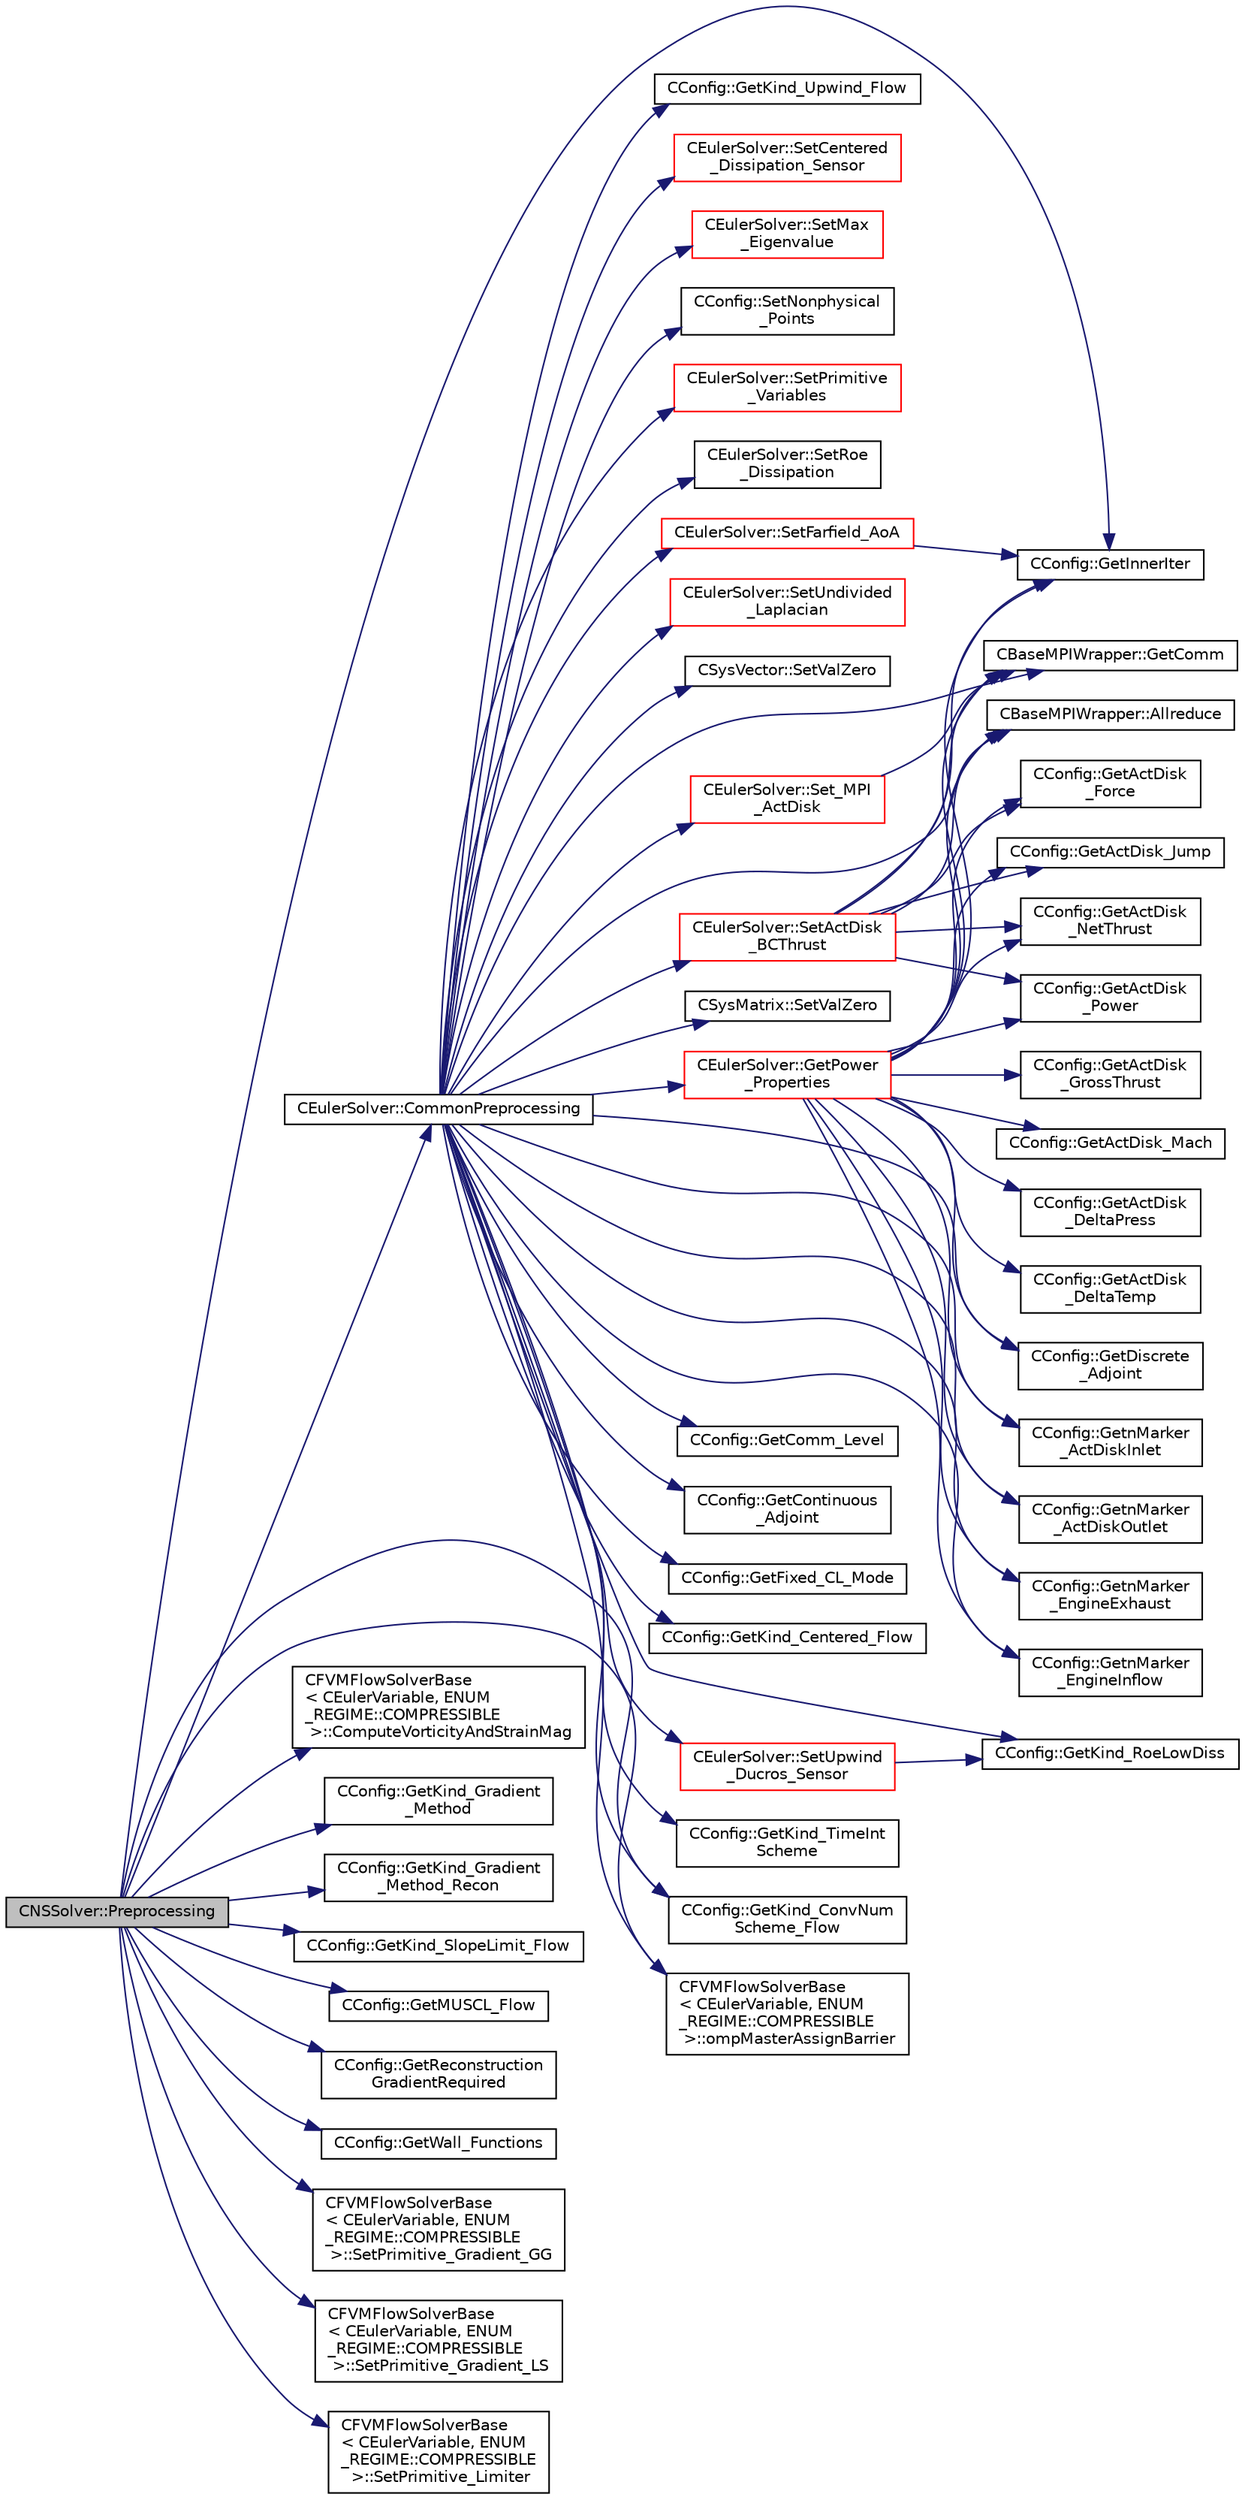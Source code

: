 digraph "CNSSolver::Preprocessing"
{
 // LATEX_PDF_SIZE
  edge [fontname="Helvetica",fontsize="10",labelfontname="Helvetica",labelfontsize="10"];
  node [fontname="Helvetica",fontsize="10",shape=record];
  rankdir="LR";
  Node1 [label="CNSSolver::Preprocessing",height=0.2,width=0.4,color="black", fillcolor="grey75", style="filled", fontcolor="black",tooltip="Restart residual and compute gradients."];
  Node1 -> Node2 [color="midnightblue",fontsize="10",style="solid",fontname="Helvetica"];
  Node2 [label="CEulerSolver::CommonPreprocessing",height=0.2,width=0.4,color="black", fillcolor="white", style="filled",URL="$classCEulerSolver.html#a0d6f93feba8d6aad18edf3594213042b",tooltip="Preprocessing actions common to the Euler and NS solvers."];
  Node2 -> Node3 [color="midnightblue",fontsize="10",style="solid",fontname="Helvetica"];
  Node3 [label="CBaseMPIWrapper::Allreduce",height=0.2,width=0.4,color="black", fillcolor="white", style="filled",URL="$classCBaseMPIWrapper.html#a381d4b3738c09d92ee1ae9f89715b541",tooltip=" "];
  Node2 -> Node4 [color="midnightblue",fontsize="10",style="solid",fontname="Helvetica"];
  Node4 [label="CBaseMPIWrapper::GetComm",height=0.2,width=0.4,color="black", fillcolor="white", style="filled",URL="$classCBaseMPIWrapper.html#a8154391fc3522954802889d81d4ef5da",tooltip=" "];
  Node2 -> Node5 [color="midnightblue",fontsize="10",style="solid",fontname="Helvetica"];
  Node5 [label="CConfig::GetComm_Level",height=0.2,width=0.4,color="black", fillcolor="white", style="filled",URL="$classCConfig.html#aa495414133c826e5f6651d4ce82d0ef6",tooltip="Get the level of MPI communications to be performed."];
  Node2 -> Node6 [color="midnightblue",fontsize="10",style="solid",fontname="Helvetica"];
  Node6 [label="CConfig::GetContinuous\l_Adjoint",height=0.2,width=0.4,color="black", fillcolor="white", style="filled",URL="$classCConfig.html#a1eb754aa86fb8154bc9eefea616b7cf9",tooltip="Determines if problem is adjoint."];
  Node2 -> Node7 [color="midnightblue",fontsize="10",style="solid",fontname="Helvetica"];
  Node7 [label="CConfig::GetDiscrete\l_Adjoint",height=0.2,width=0.4,color="black", fillcolor="white", style="filled",URL="$classCConfig.html#ab3928c4e6debcf50dcd0d38985f6980c",tooltip="Get the indicator whether we are solving an discrete adjoint problem."];
  Node2 -> Node8 [color="midnightblue",fontsize="10",style="solid",fontname="Helvetica"];
  Node8 [label="CConfig::GetFixed_CL_Mode",height=0.2,width=0.4,color="black", fillcolor="white", style="filled",URL="$classCConfig.html#ae688e355a74025050498d8c03aee35b2",tooltip="Get information about whether to use fixed CL mode."];
  Node2 -> Node9 [color="midnightblue",fontsize="10",style="solid",fontname="Helvetica"];
  Node9 [label="CConfig::GetKind_Centered_Flow",height=0.2,width=0.4,color="black", fillcolor="white", style="filled",URL="$classCConfig.html#ac98947febf35f20117815114d9371593",tooltip="Get the kind of center convective numerical scheme for the flow equations."];
  Node2 -> Node10 [color="midnightblue",fontsize="10",style="solid",fontname="Helvetica"];
  Node10 [label="CConfig::GetKind_ConvNum\lScheme_Flow",height=0.2,width=0.4,color="black", fillcolor="white", style="filled",URL="$classCConfig.html#ac664a20b0a09ab14844dc6326290f0a0",tooltip="Get the kind of convective numerical scheme for the flow equations (centered or upwind)."];
  Node2 -> Node11 [color="midnightblue",fontsize="10",style="solid",fontname="Helvetica"];
  Node11 [label="CConfig::GetKind_RoeLowDiss",height=0.2,width=0.4,color="black", fillcolor="white", style="filled",URL="$classCConfig.html#ac918ef9330aef4d77346ab40d12ed178",tooltip="Get the Kind of Roe Low Dissipation Scheme for Unsteady flows."];
  Node2 -> Node12 [color="midnightblue",fontsize="10",style="solid",fontname="Helvetica"];
  Node12 [label="CConfig::GetKind_TimeInt\lScheme",height=0.2,width=0.4,color="black", fillcolor="white", style="filled",URL="$classCConfig.html#ad16f71356f146b530fb1fbb45444525c",tooltip="Get the kind of time integration method."];
  Node2 -> Node13 [color="midnightblue",fontsize="10",style="solid",fontname="Helvetica"];
  Node13 [label="CConfig::GetKind_Upwind_Flow",height=0.2,width=0.4,color="black", fillcolor="white", style="filled",URL="$classCConfig.html#a077d982f11185a84929f8fec40b79938",tooltip="Get the kind of upwind convective numerical scheme for the flow equations."];
  Node2 -> Node14 [color="midnightblue",fontsize="10",style="solid",fontname="Helvetica"];
  Node14 [label="CConfig::GetnMarker\l_ActDiskInlet",height=0.2,width=0.4,color="black", fillcolor="white", style="filled",URL="$classCConfig.html#a6a932676936a4820c68acf7b0f0fbf0b",tooltip="Get the total number of boundary markers."];
  Node2 -> Node15 [color="midnightblue",fontsize="10",style="solid",fontname="Helvetica"];
  Node15 [label="CConfig::GetnMarker\l_ActDiskOutlet",height=0.2,width=0.4,color="black", fillcolor="white", style="filled",URL="$classCConfig.html#aa9cff95a1ef0297bd9b00196b135322d",tooltip="Get the total number of boundary markers."];
  Node2 -> Node16 [color="midnightblue",fontsize="10",style="solid",fontname="Helvetica"];
  Node16 [label="CConfig::GetnMarker\l_EngineExhaust",height=0.2,width=0.4,color="black", fillcolor="white", style="filled",URL="$classCConfig.html#aeb570adc15cf09e8cbfac9e62352abb3",tooltip="Get the total number of boundary markers."];
  Node2 -> Node17 [color="midnightblue",fontsize="10",style="solid",fontname="Helvetica"];
  Node17 [label="CConfig::GetnMarker\l_EngineInflow",height=0.2,width=0.4,color="black", fillcolor="white", style="filled",URL="$classCConfig.html#ab656a5e3e5dc0f91ec2bcff0127874c1",tooltip="Get the total number of boundary markers."];
  Node2 -> Node18 [color="midnightblue",fontsize="10",style="solid",fontname="Helvetica"];
  Node18 [label="CEulerSolver::GetPower\l_Properties",height=0.2,width=0.4,color="red", fillcolor="white", style="filled",URL="$classCEulerSolver.html#ad8b538a82e5a7a7e3903ec29954b1d07",tooltip="Compute the Fan face Mach number."];
  Node18 -> Node3 [color="midnightblue",fontsize="10",style="solid",fontname="Helvetica"];
  Node18 -> Node19 [color="midnightblue",fontsize="10",style="solid",fontname="Helvetica"];
  Node19 [label="CConfig::GetActDisk\l_DeltaPress",height=0.2,width=0.4,color="black", fillcolor="white", style="filled",URL="$classCConfig.html#a870bfde4c82967ce550b55372d930370",tooltip="Get the back pressure (static) at an outlet boundary."];
  Node18 -> Node20 [color="midnightblue",fontsize="10",style="solid",fontname="Helvetica"];
  Node20 [label="CConfig::GetActDisk\l_DeltaTemp",height=0.2,width=0.4,color="black", fillcolor="white", style="filled",URL="$classCConfig.html#a20b9f62101a6039ccebb87d104463acf",tooltip="Get the back pressure (static) at an outlet boundary."];
  Node18 -> Node21 [color="midnightblue",fontsize="10",style="solid",fontname="Helvetica"];
  Node21 [label="CConfig::GetActDisk\l_Force",height=0.2,width=0.4,color="black", fillcolor="white", style="filled",URL="$classCConfig.html#aac332c9cec91650e693bc97790bdc57d",tooltip="Get the origin of the actuator disk."];
  Node18 -> Node22 [color="midnightblue",fontsize="10",style="solid",fontname="Helvetica"];
  Node22 [label="CConfig::GetActDisk\l_GrossThrust",height=0.2,width=0.4,color="black", fillcolor="white", style="filled",URL="$classCConfig.html#ae3392736f39e4286e7905d179c2ac421",tooltip="Get the back pressure (static) at an outlet boundary."];
  Node18 -> Node23 [color="midnightblue",fontsize="10",style="solid",fontname="Helvetica"];
  Node23 [label="CConfig::GetActDisk_Jump",height=0.2,width=0.4,color="black", fillcolor="white", style="filled",URL="$classCConfig.html#a7e61d38d5ea9b75094b2faed23df7d07",tooltip="Get the format of the output solution."];
  Node18 -> Node24 [color="midnightblue",fontsize="10",style="solid",fontname="Helvetica"];
  Node24 [label="CConfig::GetActDisk_Mach",height=0.2,width=0.4,color="black", fillcolor="white", style="filled",URL="$classCConfig.html#a8eb3ba200cee3e5568bd0bb660b51233",tooltip="Get the origin of the actuator disk."];
  Node18 -> Node25 [color="midnightblue",fontsize="10",style="solid",fontname="Helvetica"];
  Node25 [label="CConfig::GetActDisk\l_NetThrust",height=0.2,width=0.4,color="black", fillcolor="white", style="filled",URL="$classCConfig.html#a0a66c7dcb2544140eae9cd600a30458f",tooltip="Get the origin of the actuator disk."];
  Node18 -> Node26 [color="midnightblue",fontsize="10",style="solid",fontname="Helvetica"];
  Node26 [label="CConfig::GetActDisk\l_Power",height=0.2,width=0.4,color="black", fillcolor="white", style="filled",URL="$classCConfig.html#a0d7c4f41254c06e1799eed6e7842deef",tooltip="Get the origin of the actuator disk."];
  Node18 -> Node4 [color="midnightblue",fontsize="10",style="solid",fontname="Helvetica"];
  Node18 -> Node7 [color="midnightblue",fontsize="10",style="solid",fontname="Helvetica"];
  Node18 -> Node77 [color="midnightblue",fontsize="10",style="solid",fontname="Helvetica"];
  Node77 [label="CConfig::GetInnerIter",height=0.2,width=0.4,color="black", fillcolor="white", style="filled",URL="$classCConfig.html#a079a90396222697f01e0c365285c915d",tooltip="Get the current FSI iteration number."];
  Node18 -> Node14 [color="midnightblue",fontsize="10",style="solid",fontname="Helvetica"];
  Node18 -> Node15 [color="midnightblue",fontsize="10",style="solid",fontname="Helvetica"];
  Node18 -> Node16 [color="midnightblue",fontsize="10",style="solid",fontname="Helvetica"];
  Node18 -> Node17 [color="midnightblue",fontsize="10",style="solid",fontname="Helvetica"];
  Node2 -> Node171 [color="midnightblue",fontsize="10",style="solid",fontname="Helvetica"];
  Node171 [label="CFVMFlowSolverBase\l\< CEulerVariable, ENUM\l_REGIME::COMPRESSIBLE\l \>::ompMasterAssignBarrier",height=0.2,width=0.4,color="black", fillcolor="white", style="filled",URL="$classCFVMFlowSolverBase.html#a1b0175f84e884c015bf48e2e6e7c78bd",tooltip="Utility to set the value of a member variables safely, and so that the new values are seen by all thr..."];
  Node2 -> Node172 [color="midnightblue",fontsize="10",style="solid",fontname="Helvetica"];
  Node172 [label="CEulerSolver::Set_MPI\l_ActDisk",height=0.2,width=0.4,color="red", fillcolor="white", style="filled",URL="$classCEulerSolver.html#a6af5752ae941083a42f1d5761adb27ef",tooltip="Parallelization of Undivided Laplacian."];
  Node172 -> Node4 [color="midnightblue",fontsize="10",style="solid",fontname="Helvetica"];
  Node2 -> Node185 [color="midnightblue",fontsize="10",style="solid",fontname="Helvetica"];
  Node185 [label="CEulerSolver::SetActDisk\l_BCThrust",height=0.2,width=0.4,color="red", fillcolor="white", style="filled",URL="$classCEulerSolver.html#a147d5ae75cf7de115e4be2c23ba95f6d",tooltip="Update the AoA and freestream velocity at the farfield."];
  Node185 -> Node3 [color="midnightblue",fontsize="10",style="solid",fontname="Helvetica"];
  Node185 -> Node21 [color="midnightblue",fontsize="10",style="solid",fontname="Helvetica"];
  Node185 -> Node23 [color="midnightblue",fontsize="10",style="solid",fontname="Helvetica"];
  Node185 -> Node25 [color="midnightblue",fontsize="10",style="solid",fontname="Helvetica"];
  Node185 -> Node26 [color="midnightblue",fontsize="10",style="solid",fontname="Helvetica"];
  Node185 -> Node4 [color="midnightblue",fontsize="10",style="solid",fontname="Helvetica"];
  Node185 -> Node77 [color="midnightblue",fontsize="10",style="solid",fontname="Helvetica"];
  Node2 -> Node211 [color="midnightblue",fontsize="10",style="solid",fontname="Helvetica"];
  Node211 [label="CEulerSolver::SetCentered\l_Dissipation_Sensor",height=0.2,width=0.4,color="red", fillcolor="white", style="filled",URL="$classCEulerSolver.html#a4432952bec1a64ea33d6c007a4edf4d0",tooltip="Compute the dissipation sensor for centered schemes."];
  Node2 -> Node215 [color="midnightblue",fontsize="10",style="solid",fontname="Helvetica"];
  Node215 [label="CEulerSolver::SetFarfield_AoA",height=0.2,width=0.4,color="red", fillcolor="white", style="filled",URL="$classCEulerSolver.html#ae9346f0feebb8b28613bfc7838d3d121",tooltip="Update the AoA and freestream velocity at the farfield."];
  Node215 -> Node77 [color="midnightblue",fontsize="10",style="solid",fontname="Helvetica"];
  Node2 -> Node224 [color="midnightblue",fontsize="10",style="solid",fontname="Helvetica"];
  Node224 [label="CEulerSolver::SetMax\l_Eigenvalue",height=0.2,width=0.4,color="red", fillcolor="white", style="filled",URL="$classCEulerSolver.html#ab1d1a9cf835e4fa232711959f7768be3",tooltip="Compute the max eigenvalue."];
  Node2 -> Node228 [color="midnightblue",fontsize="10",style="solid",fontname="Helvetica"];
  Node228 [label="CConfig::SetNonphysical\l_Points",height=0.2,width=0.4,color="black", fillcolor="white", style="filled",URL="$classCConfig.html#a434fe0922532828b7e40ded865c5ce51",tooltip="Set the current number of non-physical nodes in the solution."];
  Node2 -> Node229 [color="midnightblue",fontsize="10",style="solid",fontname="Helvetica"];
  Node229 [label="CEulerSolver::SetPrimitive\l_Variables",height=0.2,width=0.4,color="red", fillcolor="white", style="filled",URL="$classCEulerSolver.html#a5ca2856cb7c17dcef0012c82677816f4",tooltip="Compute the velocity^2, SoundSpeed, Pressure, Enthalpy, Viscosity."];
  Node2 -> Node256 [color="midnightblue",fontsize="10",style="solid",fontname="Helvetica"];
  Node256 [label="CEulerSolver::SetRoe\l_Dissipation",height=0.2,width=0.4,color="black", fillcolor="white", style="filled",URL="$classCEulerSolver.html#a9a04314743655b068012312dc9aca9f1",tooltip="A virtual member."];
  Node2 -> Node257 [color="midnightblue",fontsize="10",style="solid",fontname="Helvetica"];
  Node257 [label="CEulerSolver::SetUndivided\l_Laplacian",height=0.2,width=0.4,color="red", fillcolor="white", style="filled",URL="$classCEulerSolver.html#a82314e58faf4d98a5f3733f43d64de92",tooltip="Compute the undivided laplacian for the solution."];
  Node2 -> Node342 [color="midnightblue",fontsize="10",style="solid",fontname="Helvetica"];
  Node342 [label="CEulerSolver::SetUpwind\l_Ducros_Sensor",height=0.2,width=0.4,color="red", fillcolor="white", style="filled",URL="$classCEulerSolver.html#aad67b818e2f5c133118d2a4cca7845f3",tooltip="Compute Ducros Sensor for Roe Dissipation."];
  Node342 -> Node11 [color="midnightblue",fontsize="10",style="solid",fontname="Helvetica"];
  Node2 -> Node350 [color="midnightblue",fontsize="10",style="solid",fontname="Helvetica"];
  Node350 [label="CSysVector::SetValZero",height=0.2,width=0.4,color="black", fillcolor="white", style="filled",URL="$classCSysVector.html#aa179ddab500faadee96bebecff9e201d",tooltip="Sets to zero all the entries of the vector."];
  Node2 -> Node351 [color="midnightblue",fontsize="10",style="solid",fontname="Helvetica"];
  Node351 [label="CSysMatrix::SetValZero",height=0.2,width=0.4,color="black", fillcolor="white", style="filled",URL="$classCSysMatrix.html#a8f974ad2e089dccfc99ea21a4ef5a819",tooltip="Sets to zero all the entries of the sparse matrix."];
  Node1 -> Node352 [color="midnightblue",fontsize="10",style="solid",fontname="Helvetica"];
  Node352 [label="CFVMFlowSolverBase\l\< CEulerVariable, ENUM\l_REGIME::COMPRESSIBLE\l \>::ComputeVorticityAndStrainMag",height=0.2,width=0.4,color="black", fillcolor="white", style="filled",URL="$classCFVMFlowSolverBase.html#af84f9a0d4de3df7d82cef37eae94f739",tooltip="Evaluate the vorticity and strain rate magnitude."];
  Node1 -> Node77 [color="midnightblue",fontsize="10",style="solid",fontname="Helvetica"];
  Node1 -> Node10 [color="midnightblue",fontsize="10",style="solid",fontname="Helvetica"];
  Node1 -> Node353 [color="midnightblue",fontsize="10",style="solid",fontname="Helvetica"];
  Node353 [label="CConfig::GetKind_Gradient\l_Method",height=0.2,width=0.4,color="black", fillcolor="white", style="filled",URL="$classCConfig.html#a83d5144467a2c2fa78a7f9cc19026421",tooltip="Get the kind of method for computation of spatial gradients used for viscous and source terms."];
  Node1 -> Node354 [color="midnightblue",fontsize="10",style="solid",fontname="Helvetica"];
  Node354 [label="CConfig::GetKind_Gradient\l_Method_Recon",height=0.2,width=0.4,color="black", fillcolor="white", style="filled",URL="$classCConfig.html#af59700a2ce4edce862248ba52bdca025",tooltip="Get the kind of method for computation of spatial gradients used for upwind reconstruction."];
  Node1 -> Node355 [color="midnightblue",fontsize="10",style="solid",fontname="Helvetica"];
  Node355 [label="CConfig::GetKind_SlopeLimit_Flow",height=0.2,width=0.4,color="black", fillcolor="white", style="filled",URL="$classCConfig.html#a31504bfdad401a8879a9e0a121320f96",tooltip="Get the method for limiting the spatial gradients."];
  Node1 -> Node356 [color="midnightblue",fontsize="10",style="solid",fontname="Helvetica"];
  Node356 [label="CConfig::GetMUSCL_Flow",height=0.2,width=0.4,color="black", fillcolor="white", style="filled",URL="$classCConfig.html#a97ba000591a72e4d8f0fc71bc75bd38a",tooltip="Get if the upwind scheme used MUSCL or not."];
  Node1 -> Node357 [color="midnightblue",fontsize="10",style="solid",fontname="Helvetica"];
  Node357 [label="CConfig::GetReconstruction\lGradientRequired",height=0.2,width=0.4,color="black", fillcolor="white", style="filled",URL="$classCConfig.html#a350466e9cc76639fb07c59ac43288bb8",tooltip="Get flag for whether a second gradient calculation is required for upwind reconstruction alone."];
  Node1 -> Node358 [color="midnightblue",fontsize="10",style="solid",fontname="Helvetica"];
  Node358 [label="CConfig::GetWall_Functions",height=0.2,width=0.4,color="black", fillcolor="white", style="filled",URL="$classCConfig.html#a48d5c5100cf58c03203cfb231cff75e6",tooltip="Get information about whether to use wall functions."];
  Node1 -> Node171 [color="midnightblue",fontsize="10",style="solid",fontname="Helvetica"];
  Node1 -> Node359 [color="midnightblue",fontsize="10",style="solid",fontname="Helvetica"];
  Node359 [label="CFVMFlowSolverBase\l\< CEulerVariable, ENUM\l_REGIME::COMPRESSIBLE\l \>::SetPrimitive_Gradient_GG",height=0.2,width=0.4,color="black", fillcolor="white", style="filled",URL="$classCFVMFlowSolverBase.html#ae26d178e6483b0ba6bad01318530fff9",tooltip="Compute the gradient of the primitive variables using Green-Gauss method, and stores the result in th..."];
  Node1 -> Node360 [color="midnightblue",fontsize="10",style="solid",fontname="Helvetica"];
  Node360 [label="CFVMFlowSolverBase\l\< CEulerVariable, ENUM\l_REGIME::COMPRESSIBLE\l \>::SetPrimitive_Gradient_LS",height=0.2,width=0.4,color="black", fillcolor="white", style="filled",URL="$classCFVMFlowSolverBase.html#aa00cb2f438eff709117ab4ffe61c3542",tooltip="Compute the gradient of the primitive variables using a Least-Squares method, and stores the result i..."];
  Node1 -> Node361 [color="midnightblue",fontsize="10",style="solid",fontname="Helvetica"];
  Node361 [label="CFVMFlowSolverBase\l\< CEulerVariable, ENUM\l_REGIME::COMPRESSIBLE\l \>::SetPrimitive_Limiter",height=0.2,width=0.4,color="black", fillcolor="white", style="filled",URL="$classCFVMFlowSolverBase.html#a6d22d04abb4c12c252db08cfb576e089",tooltip="Compute the limiter of the primitive variables."];
}
